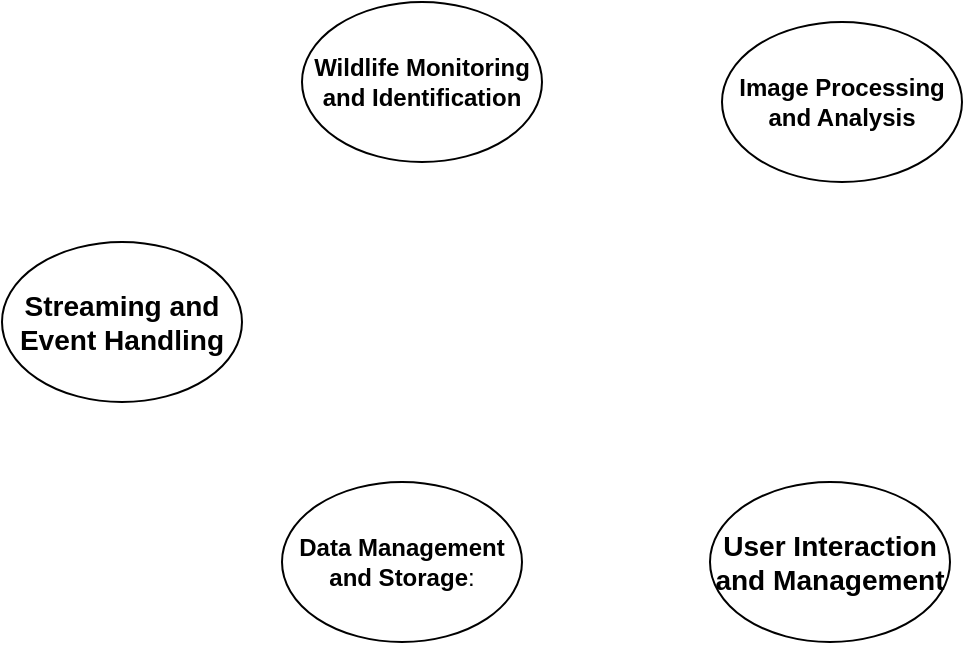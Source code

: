 <mxfile version="22.1.3" type="device">
  <diagram name="Page-1" id="8gNePZnd2mlt78dNg0zk">
    <mxGraphModel dx="1026" dy="604" grid="1" gridSize="10" guides="1" tooltips="1" connect="1" arrows="1" fold="1" page="1" pageScale="1" pageWidth="827" pageHeight="1169" math="0" shadow="0">
      <root>
        <mxCell id="0" />
        <mxCell id="1" parent="0" />
        <mxCell id="IPdNB0-iiIDCXA5rxbPq-1" value="&lt;strong&gt;Wildlife Monitoring and Identification&lt;/strong&gt;" style="ellipse;whiteSpace=wrap;html=1;" vertex="1" parent="1">
          <mxGeometry x="210" y="110" width="120" height="80" as="geometry" />
        </mxCell>
        <mxCell id="IPdNB0-iiIDCXA5rxbPq-2" value="&lt;strong&gt;Image Processing and Analysis&lt;/strong&gt;" style="ellipse;whiteSpace=wrap;html=1;" vertex="1" parent="1">
          <mxGeometry x="420" y="120" width="120" height="80" as="geometry" />
        </mxCell>
        <mxCell id="IPdNB0-iiIDCXA5rxbPq-3" value="&lt;strong&gt;Data Management and Storage&lt;/strong&gt;:" style="ellipse;whiteSpace=wrap;html=1;" vertex="1" parent="1">
          <mxGeometry x="200" y="350" width="120" height="80" as="geometry" />
        </mxCell>
        <mxCell id="IPdNB0-iiIDCXA5rxbPq-4" value="&lt;h3&gt;User Interaction and Management&lt;/h3&gt;" style="ellipse;whiteSpace=wrap;html=1;" vertex="1" parent="1">
          <mxGeometry x="414" y="350" width="120" height="80" as="geometry" />
        </mxCell>
        <mxCell id="IPdNB0-iiIDCXA5rxbPq-5" value="&lt;h3&gt;Streaming and Event Handling&lt;/h3&gt;" style="ellipse;whiteSpace=wrap;html=1;" vertex="1" parent="1">
          <mxGeometry x="60" y="230" width="120" height="80" as="geometry" />
        </mxCell>
      </root>
    </mxGraphModel>
  </diagram>
</mxfile>
